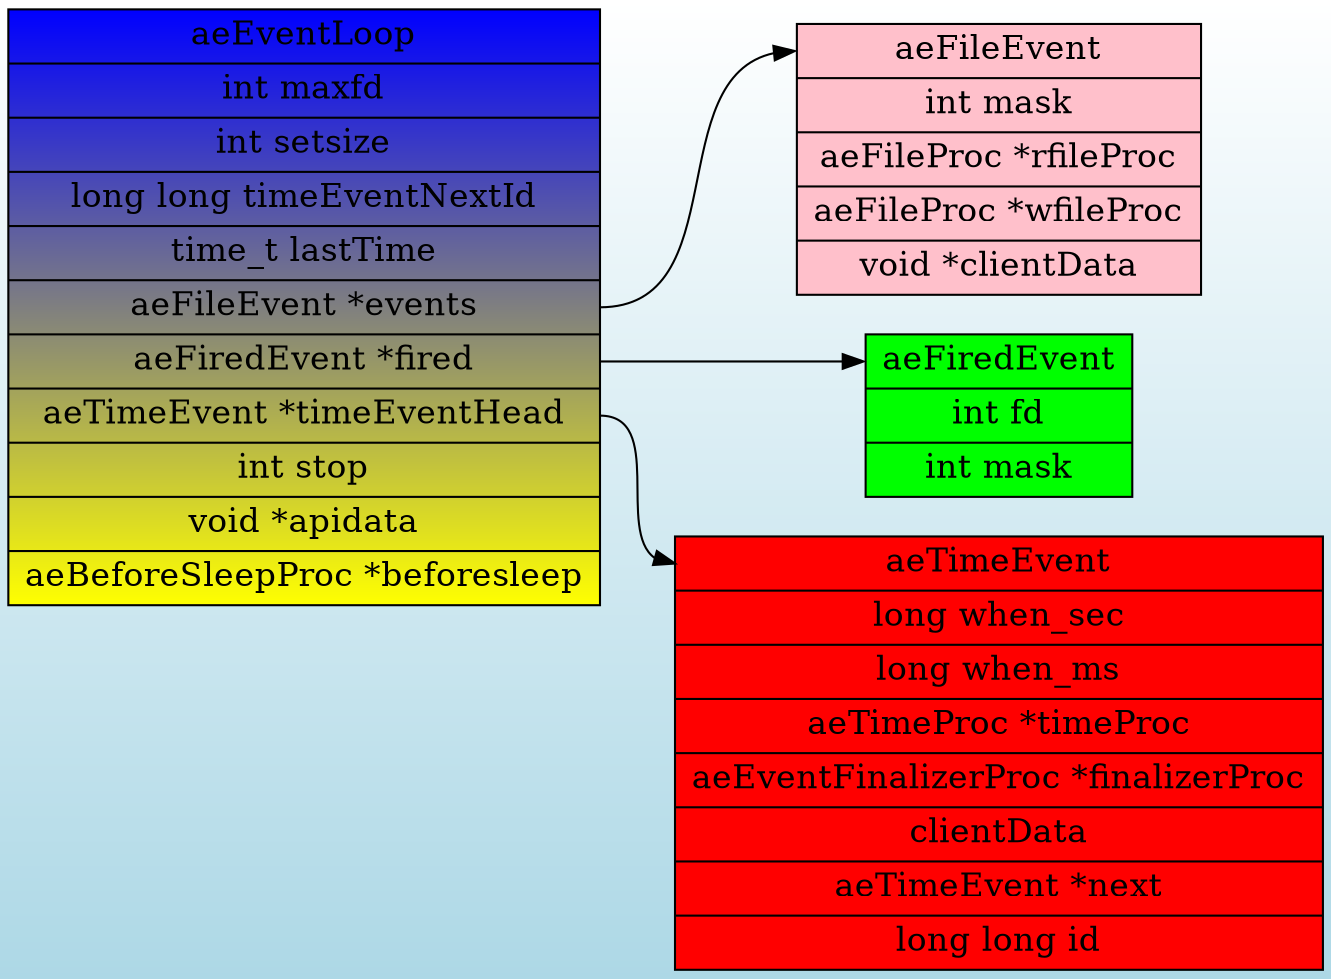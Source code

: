 digraph g{
	graph[
		rankdir = "LR"
		bgcolor = "white:lightblue"
		style="filled"
		gradientangle = 270
		];

	node[
		fontsize = "16"
		shape = "record"
		style = "filled"
		gradientangle=90
		];
	edge[
		];

	"aeEventLoop"[
		label = "<f0>aeEventLoop|<f1>int maxfd|<f2>int setsize|<f3>long long timeEventNextId|<f4>time_t lastTime|<f5>aeFileEvent *events|<f6>aeFiredEvent *fired|<f7>aeTimeEvent *timeEventHead|<f8>int stop|<f9>void *apidata|<f10>aeBeforeSleepProc *beforesleep"
		fillcolor = "yellow:blue"
		];

	"aeFiredEvent"[
		label = "<f0>aeFiredEvent|<f1>int fd|<f2>int mask"
		fillcolor = "green"
		]

	"aeTimeEvent"[
		label = "<f0>aeTimeEvent|<f1>long when_sec|<f2>long when_ms|<f3>aeTimeProc *timeProc|<f4>aeEventFinalizerProc *finalizerProc|<f5>clientData|<f6>aeTimeEvent *next|<f7>long long id"
		fillcolor = "red"
		]

	"aeFileEvent"[
		label = "<f0>aeFileEvent|<f1>int mask|<f2>aeFileProc *rfileProc|<f3>aeFileProc *wfileProc|<f4>void *clientData"
		fillcolor = "pink"
		]

	"aeEventLoop":f5->"aeFileEvent":f0
	"aeEventLoop":f6->"aeFiredEvent":f0
	"aeEventLoop":f7->"aeTimeEvent":f0


//	"node4"[
//		label = "<f0>|<f1>|<f2>|<f3>|<f4>|<f5>|<f6>|<f7>|<f8>|<f9>|<f10>|<f11>"
//		]

//	"node1"[
//		label = "<f0>|<f1>|<f2>|<f3>|<f4>|<f5>|<f6>|<f7>|<f8>|<f9>|<f10>|<f11>"
//		]
}
